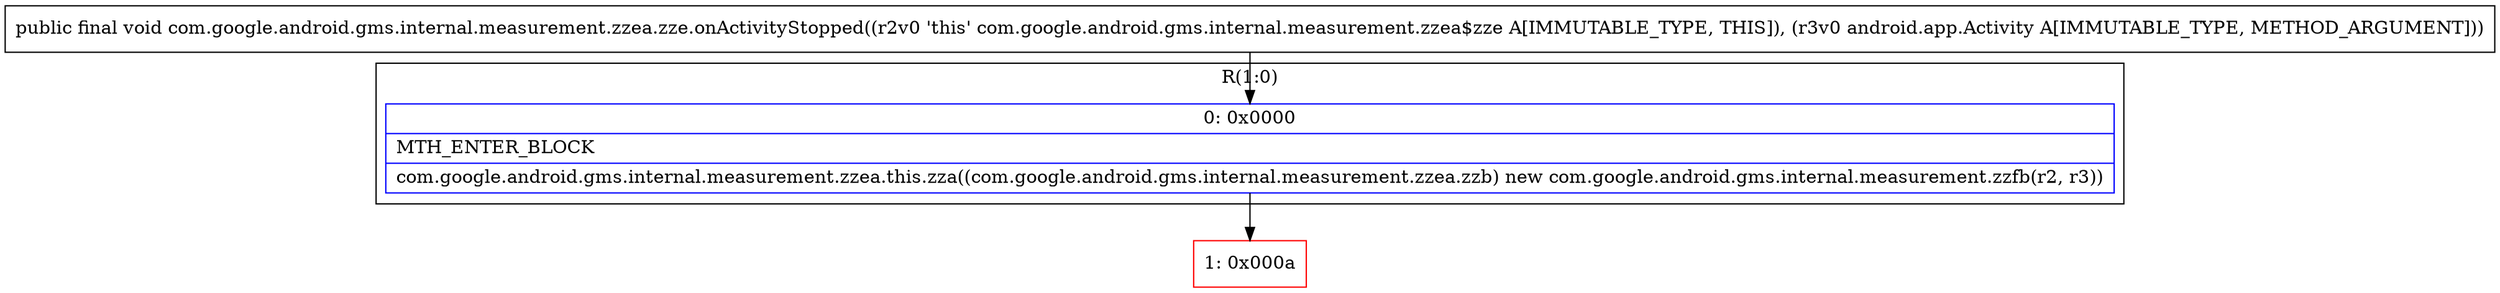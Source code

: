 digraph "CFG forcom.google.android.gms.internal.measurement.zzea.zze.onActivityStopped(Landroid\/app\/Activity;)V" {
subgraph cluster_Region_1125566981 {
label = "R(1:0)";
node [shape=record,color=blue];
Node_0 [shape=record,label="{0\:\ 0x0000|MTH_ENTER_BLOCK\l|com.google.android.gms.internal.measurement.zzea.this.zza((com.google.android.gms.internal.measurement.zzea.zzb) new com.google.android.gms.internal.measurement.zzfb(r2, r3))\l}"];
}
Node_1 [shape=record,color=red,label="{1\:\ 0x000a}"];
MethodNode[shape=record,label="{public final void com.google.android.gms.internal.measurement.zzea.zze.onActivityStopped((r2v0 'this' com.google.android.gms.internal.measurement.zzea$zze A[IMMUTABLE_TYPE, THIS]), (r3v0 android.app.Activity A[IMMUTABLE_TYPE, METHOD_ARGUMENT])) }"];
MethodNode -> Node_0;
Node_0 -> Node_1;
}

